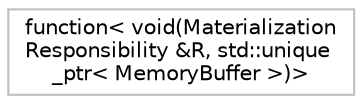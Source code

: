 digraph "Graphical Class Hierarchy"
{
 // LATEX_PDF_SIZE
  bgcolor="transparent";
  edge [fontname="Helvetica",fontsize="10",labelfontname="Helvetica",labelfontsize="10"];
  node [fontname="Helvetica",fontsize="10",shape=record];
  rankdir="LR";
  Node0 [label="function\< void(Materialization\lResponsibility &R, std::unique\l_ptr\< MemoryBuffer \>)\>",height=0.2,width=0.4,color="grey75",tooltip=" "];
}
